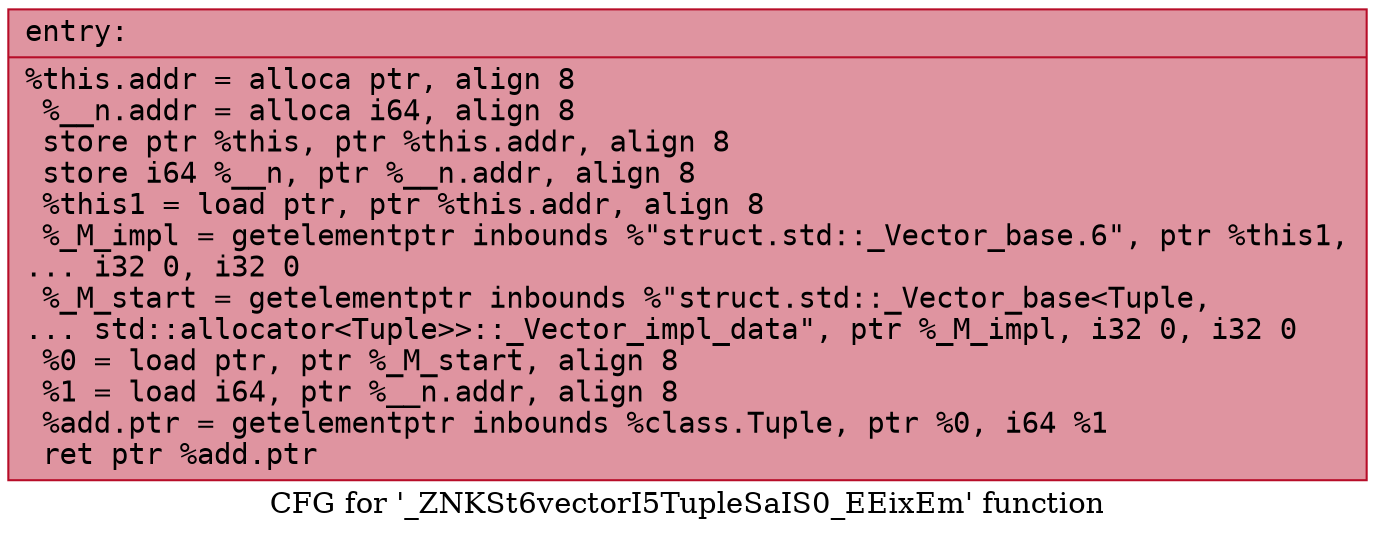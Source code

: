digraph "CFG for '_ZNKSt6vectorI5TupleSaIS0_EEixEm' function" {
	label="CFG for '_ZNKSt6vectorI5TupleSaIS0_EEixEm' function";

	Node0x55c606366e80 [shape=record,color="#b70d28ff", style=filled, fillcolor="#b70d2870" fontname="Courier",label="{entry:\l|  %this.addr = alloca ptr, align 8\l  %__n.addr = alloca i64, align 8\l  store ptr %this, ptr %this.addr, align 8\l  store i64 %__n, ptr %__n.addr, align 8\l  %this1 = load ptr, ptr %this.addr, align 8\l  %_M_impl = getelementptr inbounds %\"struct.std::_Vector_base.6\", ptr %this1,\l... i32 0, i32 0\l  %_M_start = getelementptr inbounds %\"struct.std::_Vector_base\<Tuple,\l... std::allocator\<Tuple\>\>::_Vector_impl_data\", ptr %_M_impl, i32 0, i32 0\l  %0 = load ptr, ptr %_M_start, align 8\l  %1 = load i64, ptr %__n.addr, align 8\l  %add.ptr = getelementptr inbounds %class.Tuple, ptr %0, i64 %1\l  ret ptr %add.ptr\l}"];
}
